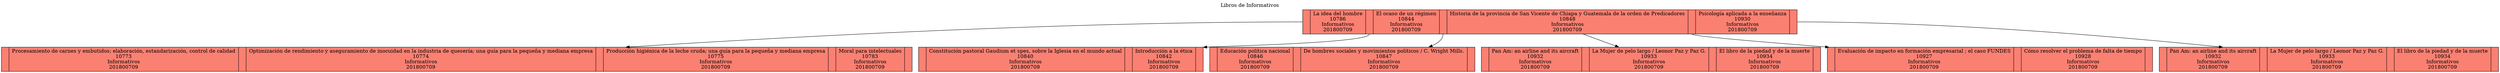 digraph G {
node [shape = record,height=.1 color=black fillcolor=salmon style=filled];
labelloc="t";
label="Libros de Informativos";
node1[label = "<f0> |La idea del hombre\n10786\nInformativos\n201800709|<f1> |El ocaso de un régimen\n10844\nInformativos\n201800709|<f2> |Historia de la provincia de San Vicente de Chiapa y Guatemala de la orden de Predicadores\n10848\nInformativos\n201800709|<f3> |Psicología aplicada a la enseñanza\n10930\nInformativos\n201800709|<f4>"];
node2[label = "<f0> |Procesamiento de carnes y embutidos; elaboración, estandarización, control de calidad\n10773\nInformativos\n201800709|<f1> |Optimización de rendimiento y aseguramiento de inocuidad en la industria de quesería; una guía para la pequeña y mediana empresa\n10774\nInformativos\n201800709|<f2> |Producción higiénica de la leche cruda; una guía para la pequeña y mediana empresa\n10775\nInformativos\n201800709|<f3> |Moral para intelectuales\n10783\nInformativos\n201800709|<f4>"];
"node1":f0->"node2";
node3[label = "<f0> |Constitución pastoral Gaudium et spes, sobre la Iglesia en el mundo actual\n10840\nInformativos\n201800709|<f1> |Introducción a la ética\n10842\nInformativos\n201800709|<f2>"];
"node1":f1->"node3";
node4[label = "<f0> |Educación política nacional\n10846\nInformativos\n201800709|<f1> |De hombres sociales y movimientos políticos / C. Wright Mills.\n10847\nInformativos\n201800709|<f2>"];
"node1":f2->"node4";
node5[label = "<f0> |Evaluación de impacto en formación empresarial ; el caso FUNDES\n10927\nInformativos\n201800709|<f1> |Cómo resolver el problema de falta de tiempo\n10928\nInformativos\n201800709|<f2>"];
"node1":f3->"node5";
node6[label = "<f0> |Pan Am: an airline and its aircraft\n10932\nInformativos\n201800709|<f1> |La Mujer de pelo largo / Leonor Paz y Paz G.\n10933\nInformativos\n201800709|<f2> |El libro de la piedad y de la muerte\n10934\nInformativos\n201800709|<f3>"];
"node1":f4->"node6";
node7[label = "<f0> |Pan Am: an airline and its aircraft\n10932\nInformativos\n201800709|<f1> |La Mujer de pelo largo / Leonor Paz y Paz G.\n10933\nInformativos\n201800709|<f2> |El libro de la piedad y de la muerte\n10934\nInformativos\n201800709|<f3>"];
"node1":f5->"node7";

}